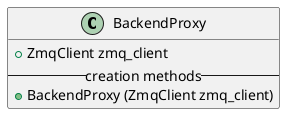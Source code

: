 /'
 '  UML include file for BackendProxy class
 '/

@startuml
class BackendProxy {
    +ZmqClient zmq_client
    --creation methods--
    +BackendProxy (ZmqClient zmq_client)
}
@enduml
